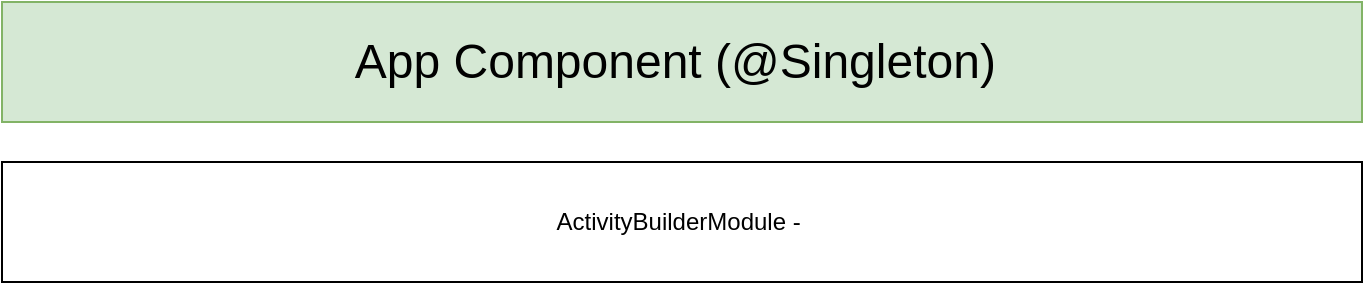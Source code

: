 <mxfile version="14.6.6" type="github"><diagram id="aBcMLZ3tI4-qdfFAqjea" name="Page-1"><mxGraphModel dx="1422" dy="762" grid="1" gridSize="10" guides="1" tooltips="1" connect="1" arrows="1" fold="1" page="1" pageScale="1" pageWidth="827" pageHeight="1169" math="0" shadow="0"><root><mxCell id="0"/><mxCell id="1" parent="0"/><mxCell id="7juxuaraXPg2N2ArhM07-1" value="&lt;font style=&quot;font-size: 24px&quot;&gt;App Component (@Singleton)&amp;nbsp;&lt;/font&gt;" style="rounded=0;whiteSpace=wrap;html=1;shadow=0;fillColor=#d5e8d4;strokeColor=#82b366;" vertex="1" parent="1"><mxGeometry x="80" y="90" width="680" height="60" as="geometry"/></mxCell><mxCell id="7juxuaraXPg2N2ArhM07-2" value="ActivityBuilderModule -&amp;nbsp;" style="rounded=0;whiteSpace=wrap;html=1;" vertex="1" parent="1"><mxGeometry x="80" y="170" width="680" height="60" as="geometry"/></mxCell></root></mxGraphModel></diagram></mxfile>